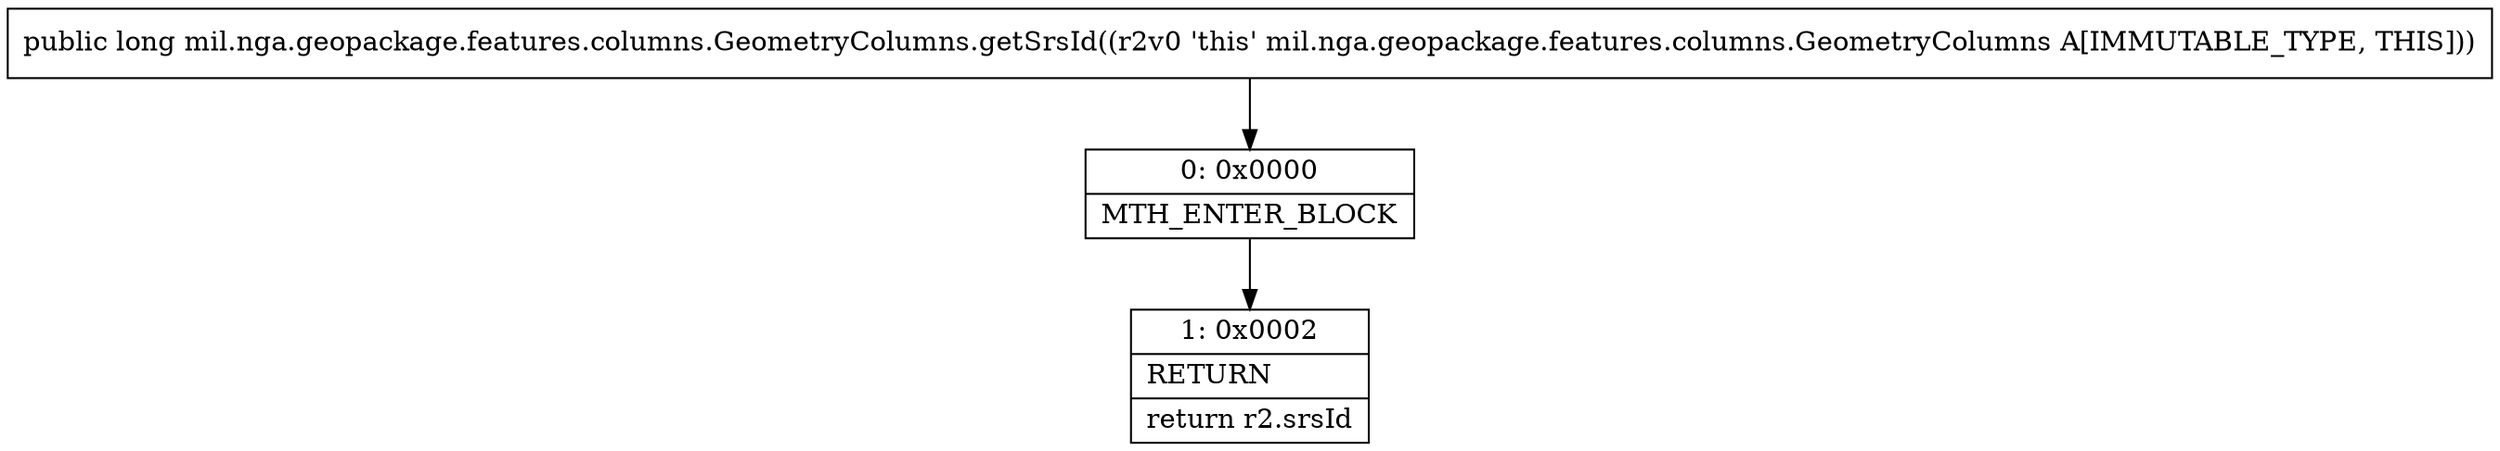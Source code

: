 digraph "CFG formil.nga.geopackage.features.columns.GeometryColumns.getSrsId()J" {
Node_0 [shape=record,label="{0\:\ 0x0000|MTH_ENTER_BLOCK\l}"];
Node_1 [shape=record,label="{1\:\ 0x0002|RETURN\l|return r2.srsId\l}"];
MethodNode[shape=record,label="{public long mil.nga.geopackage.features.columns.GeometryColumns.getSrsId((r2v0 'this' mil.nga.geopackage.features.columns.GeometryColumns A[IMMUTABLE_TYPE, THIS])) }"];
MethodNode -> Node_0;
Node_0 -> Node_1;
}

